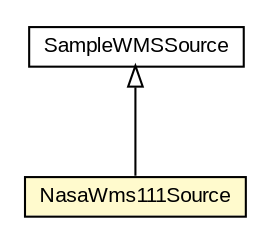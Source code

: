#!/usr/local/bin/dot
#
# Class diagram 
# Generated by UMLGraph version R5_6-24-gf6e263 (http://www.umlgraph.org/)
#

digraph G {
	edge [fontname="arial",fontsize=10,labelfontname="arial",labelfontsize=10];
	node [fontname="arial",fontsize=10,shape=plaintext];
	nodesep=0.25;
	ranksep=0.5;
	// org.osmdroid.samplefragments.tilesources.NasaWms111Source
	c179207 [label=<<table title="org.osmdroid.samplefragments.tilesources.NasaWms111Source" border="0" cellborder="1" cellspacing="0" cellpadding="2" port="p" bgcolor="lemonChiffon" href="./NasaWms111Source.html">
		<tr><td><table border="0" cellspacing="0" cellpadding="1">
<tr><td align="center" balign="center"> NasaWms111Source </td></tr>
		</table></td></tr>
		</table>>, URL="./NasaWms111Source.html", fontname="arial", fontcolor="black", fontsize=10.0];
	// org.osmdroid.samplefragments.tilesources.SampleWMSSource
	c179222 [label=<<table title="org.osmdroid.samplefragments.tilesources.SampleWMSSource" border="0" cellborder="1" cellspacing="0" cellpadding="2" port="p" href="./SampleWMSSource.html">
		<tr><td><table border="0" cellspacing="0" cellpadding="1">
<tr><td align="center" balign="center"> SampleWMSSource </td></tr>
		</table></td></tr>
		</table>>, URL="./SampleWMSSource.html", fontname="arial", fontcolor="black", fontsize=10.0];
	//org.osmdroid.samplefragments.tilesources.NasaWms111Source extends org.osmdroid.samplefragments.tilesources.SampleWMSSource
	c179222:p -> c179207:p [dir=back,arrowtail=empty];
}

